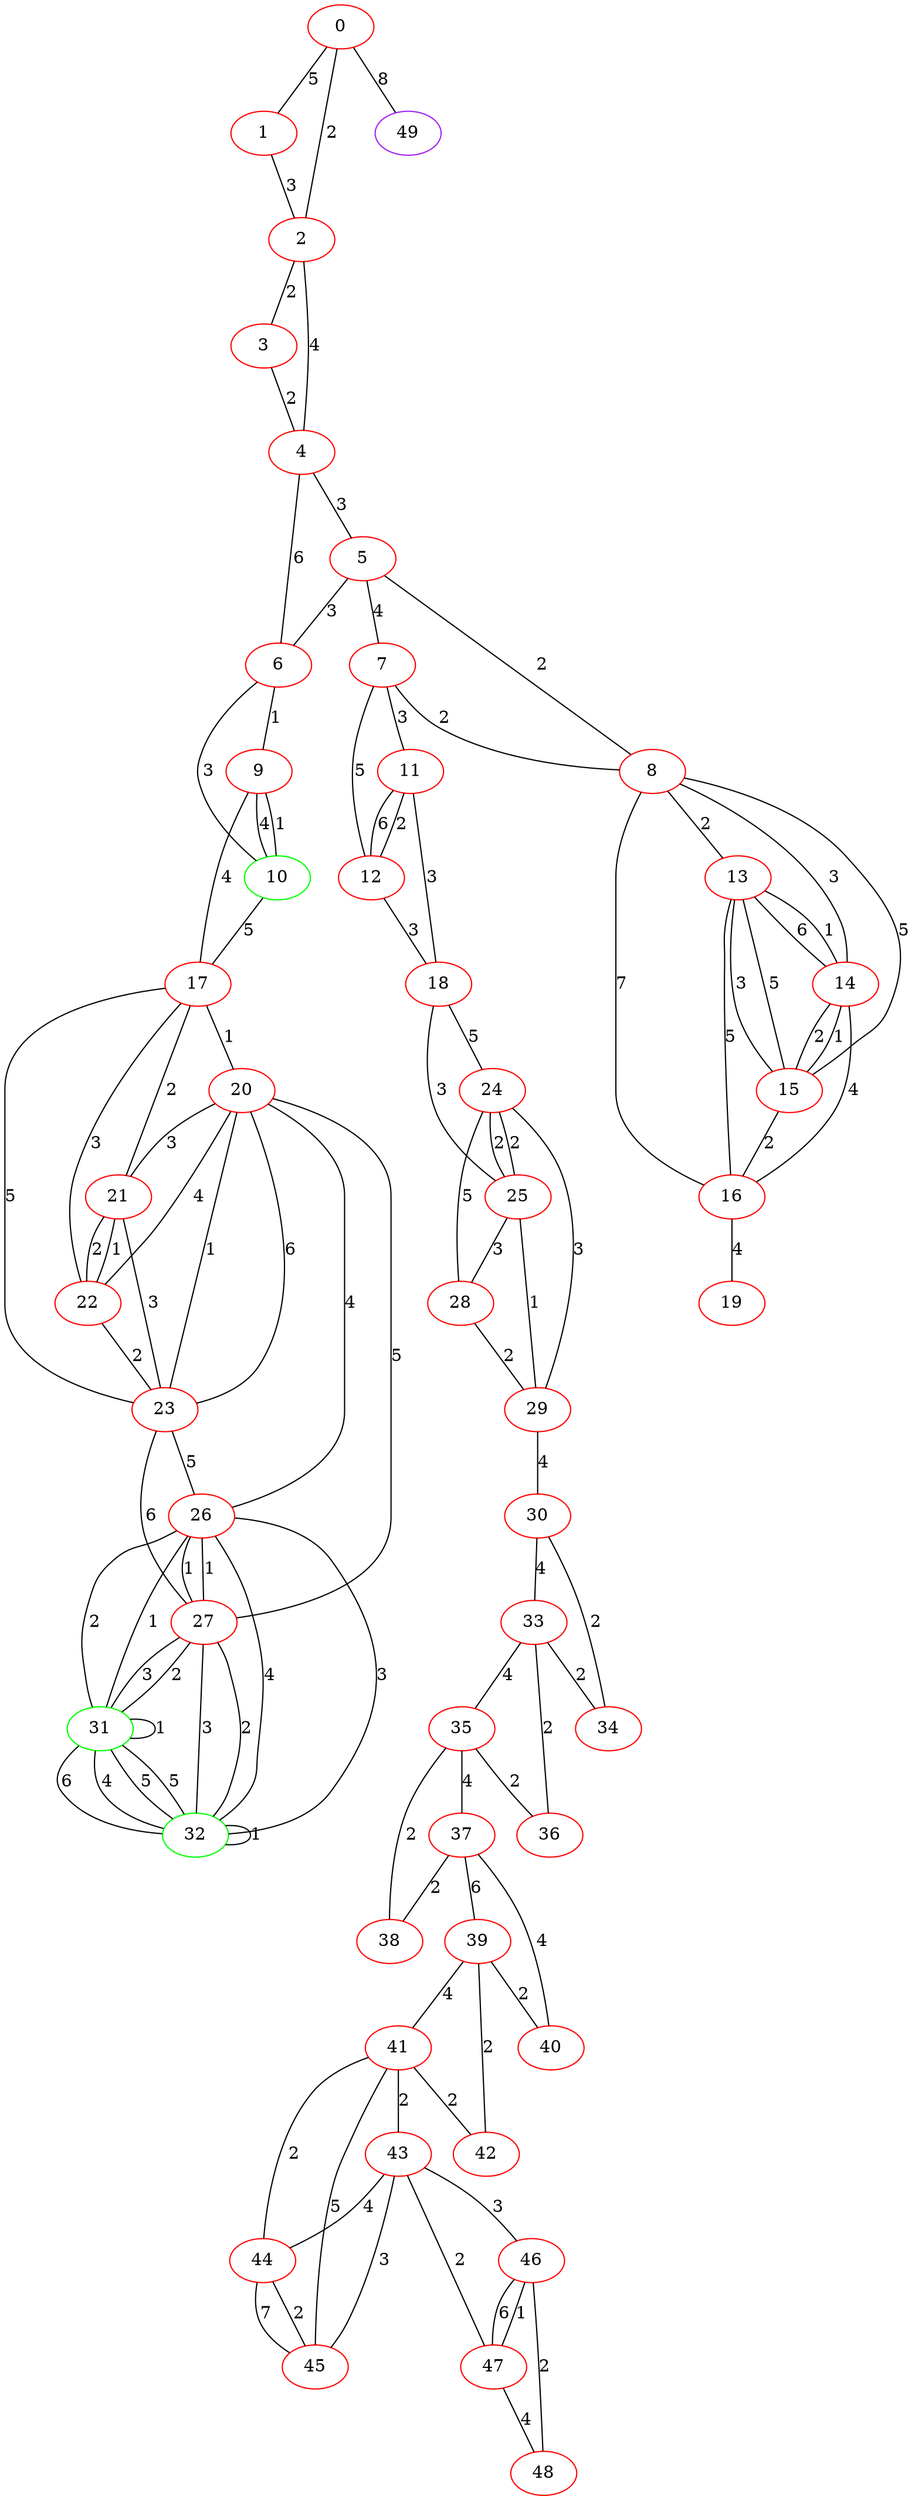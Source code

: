 graph "" {
0 [color=red, weight=1];
1 [color=red, weight=1];
2 [color=red, weight=1];
3 [color=red, weight=1];
4 [color=red, weight=1];
5 [color=red, weight=1];
6 [color=red, weight=1];
7 [color=red, weight=1];
8 [color=red, weight=1];
9 [color=red, weight=1];
10 [color=green, weight=2];
11 [color=red, weight=1];
12 [color=red, weight=1];
13 [color=red, weight=1];
14 [color=red, weight=1];
15 [color=red, weight=1];
16 [color=red, weight=1];
17 [color=red, weight=1];
18 [color=red, weight=1];
19 [color=red, weight=1];
20 [color=red, weight=1];
21 [color=red, weight=1];
22 [color=red, weight=1];
23 [color=red, weight=1];
24 [color=red, weight=1];
25 [color=red, weight=1];
26 [color=red, weight=1];
27 [color=red, weight=1];
28 [color=red, weight=1];
29 [color=red, weight=1];
30 [color=red, weight=1];
31 [color=green, weight=2];
32 [color=green, weight=2];
33 [color=red, weight=1];
34 [color=red, weight=1];
35 [color=red, weight=1];
36 [color=red, weight=1];
37 [color=red, weight=1];
38 [color=red, weight=1];
39 [color=red, weight=1];
40 [color=red, weight=1];
41 [color=red, weight=1];
42 [color=red, weight=1];
43 [color=red, weight=1];
44 [color=red, weight=1];
45 [color=red, weight=1];
46 [color=red, weight=1];
47 [color=red, weight=1];
48 [color=red, weight=1];
49 [color=purple, weight=4];
0 -- 1  [key=0, label=5];
0 -- 2  [key=0, label=2];
0 -- 49  [key=0, label=8];
1 -- 2  [key=0, label=3];
2 -- 3  [key=0, label=2];
2 -- 4  [key=0, label=4];
3 -- 4  [key=0, label=2];
4 -- 5  [key=0, label=3];
4 -- 6  [key=0, label=6];
5 -- 8  [key=0, label=2];
5 -- 6  [key=0, label=3];
5 -- 7  [key=0, label=4];
6 -- 9  [key=0, label=1];
6 -- 10  [key=0, label=3];
7 -- 8  [key=0, label=2];
7 -- 11  [key=0, label=3];
7 -- 12  [key=0, label=5];
8 -- 13  [key=0, label=2];
8 -- 14  [key=0, label=3];
8 -- 15  [key=0, label=5];
8 -- 16  [key=0, label=7];
9 -- 17  [key=0, label=4];
9 -- 10  [key=0, label=4];
9 -- 10  [key=1, label=1];
10 -- 17  [key=0, label=5];
11 -- 18  [key=0, label=3];
11 -- 12  [key=0, label=6];
11 -- 12  [key=1, label=2];
12 -- 18  [key=0, label=3];
13 -- 16  [key=0, label=5];
13 -- 14  [key=0, label=1];
13 -- 14  [key=1, label=6];
13 -- 15  [key=0, label=3];
13 -- 15  [key=1, label=5];
14 -- 16  [key=0, label=4];
14 -- 15  [key=0, label=2];
14 -- 15  [key=1, label=1];
15 -- 16  [key=0, label=2];
16 -- 19  [key=0, label=4];
17 -- 20  [key=0, label=1];
17 -- 21  [key=0, label=2];
17 -- 22  [key=0, label=3];
17 -- 23  [key=0, label=5];
18 -- 24  [key=0, label=5];
18 -- 25  [key=0, label=3];
20 -- 21  [key=0, label=3];
20 -- 22  [key=0, label=4];
20 -- 23  [key=0, label=6];
20 -- 23  [key=1, label=1];
20 -- 26  [key=0, label=4];
20 -- 27  [key=0, label=5];
21 -- 22  [key=0, label=1];
21 -- 22  [key=1, label=2];
21 -- 23  [key=0, label=3];
22 -- 23  [key=0, label=2];
23 -- 26  [key=0, label=5];
23 -- 27  [key=0, label=6];
24 -- 25  [key=0, label=2];
24 -- 25  [key=1, label=2];
24 -- 28  [key=0, label=5];
24 -- 29  [key=0, label=3];
25 -- 28  [key=0, label=3];
25 -- 29  [key=0, label=1];
26 -- 32  [key=0, label=3];
26 -- 32  [key=1, label=4];
26 -- 27  [key=0, label=1];
26 -- 27  [key=1, label=1];
26 -- 31  [key=0, label=2];
26 -- 31  [key=1, label=1];
27 -- 32  [key=0, label=2];
27 -- 32  [key=1, label=3];
27 -- 31  [key=0, label=3];
27 -- 31  [key=1, label=2];
28 -- 29  [key=0, label=2];
29 -- 30  [key=0, label=4];
30 -- 33  [key=0, label=4];
30 -- 34  [key=0, label=2];
31 -- 32  [key=0, label=5];
31 -- 32  [key=1, label=6];
31 -- 32  [key=2, label=4];
31 -- 32  [key=3, label=5];
31 -- 31  [key=0, label=1];
32 -- 32  [key=0, label=1];
33 -- 34  [key=0, label=2];
33 -- 35  [key=0, label=4];
33 -- 36  [key=0, label=2];
35 -- 36  [key=0, label=2];
35 -- 37  [key=0, label=4];
35 -- 38  [key=0, label=2];
37 -- 40  [key=0, label=4];
37 -- 38  [key=0, label=2];
37 -- 39  [key=0, label=6];
39 -- 40  [key=0, label=2];
39 -- 41  [key=0, label=4];
39 -- 42  [key=0, label=2];
41 -- 42  [key=0, label=2];
41 -- 43  [key=0, label=2];
41 -- 44  [key=0, label=2];
41 -- 45  [key=0, label=5];
43 -- 44  [key=0, label=4];
43 -- 45  [key=0, label=3];
43 -- 46  [key=0, label=3];
43 -- 47  [key=0, label=2];
44 -- 45  [key=0, label=7];
44 -- 45  [key=1, label=2];
46 -- 48  [key=0, label=2];
46 -- 47  [key=0, label=6];
46 -- 47  [key=1, label=1];
47 -- 48  [key=0, label=4];
}
